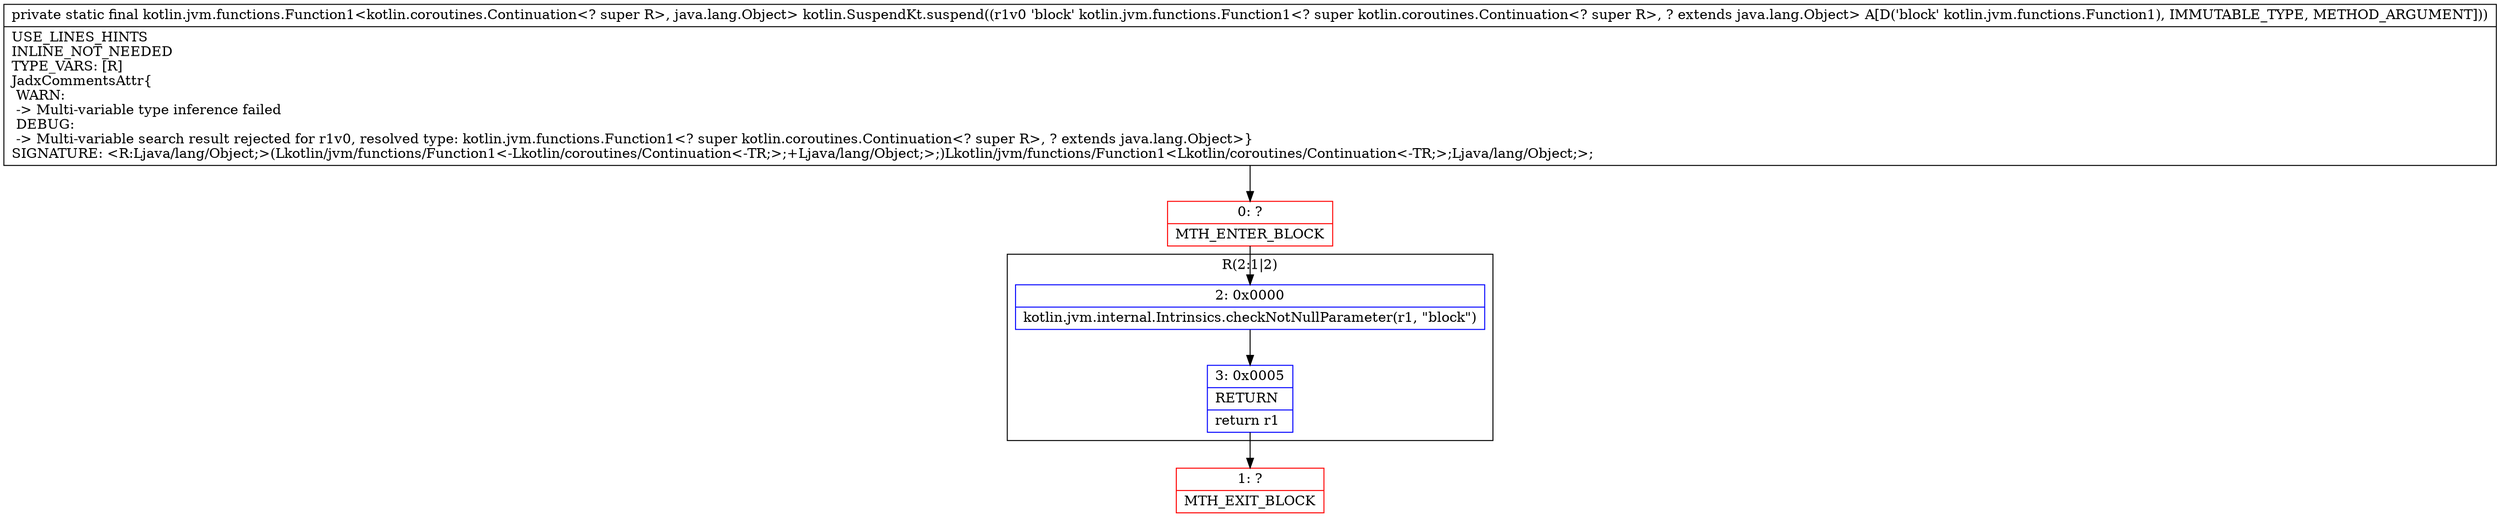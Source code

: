 digraph "CFG forkotlin.SuspendKt.suspend(Lkotlin\/jvm\/functions\/Function1;)Lkotlin\/jvm\/functions\/Function1;" {
subgraph cluster_Region_1827256665 {
label = "R(2:1|2)";
node [shape=record,color=blue];
Node_2 [shape=record,label="{2\:\ 0x0000|kotlin.jvm.internal.Intrinsics.checkNotNullParameter(r1, \"block\")\l}"];
Node_3 [shape=record,label="{3\:\ 0x0005|RETURN\l|return r1\l}"];
}
Node_0 [shape=record,color=red,label="{0\:\ ?|MTH_ENTER_BLOCK\l}"];
Node_1 [shape=record,color=red,label="{1\:\ ?|MTH_EXIT_BLOCK\l}"];
MethodNode[shape=record,label="{private static final kotlin.jvm.functions.Function1\<kotlin.coroutines.Continuation\<? super R\>, java.lang.Object\> kotlin.SuspendKt.suspend((r1v0 'block' kotlin.jvm.functions.Function1\<? super kotlin.coroutines.Continuation\<? super R\>, ? extends java.lang.Object\> A[D('block' kotlin.jvm.functions.Function1), IMMUTABLE_TYPE, METHOD_ARGUMENT]))  | USE_LINES_HINTS\lINLINE_NOT_NEEDED\lTYPE_VARS: [R]\lJadxCommentsAttr\{\l WARN: \l \-\> Multi\-variable type inference failed\l DEBUG: \l \-\> Multi\-variable search result rejected for r1v0, resolved type: kotlin.jvm.functions.Function1\<? super kotlin.coroutines.Continuation\<? super R\>, ? extends java.lang.Object\>\}\lSIGNATURE: \<R:Ljava\/lang\/Object;\>(Lkotlin\/jvm\/functions\/Function1\<\-Lkotlin\/coroutines\/Continuation\<\-TR;\>;+Ljava\/lang\/Object;\>;)Lkotlin\/jvm\/functions\/Function1\<Lkotlin\/coroutines\/Continuation\<\-TR;\>;Ljava\/lang\/Object;\>;\l}"];
MethodNode -> Node_0;Node_2 -> Node_3;
Node_3 -> Node_1;
Node_0 -> Node_2;
}

